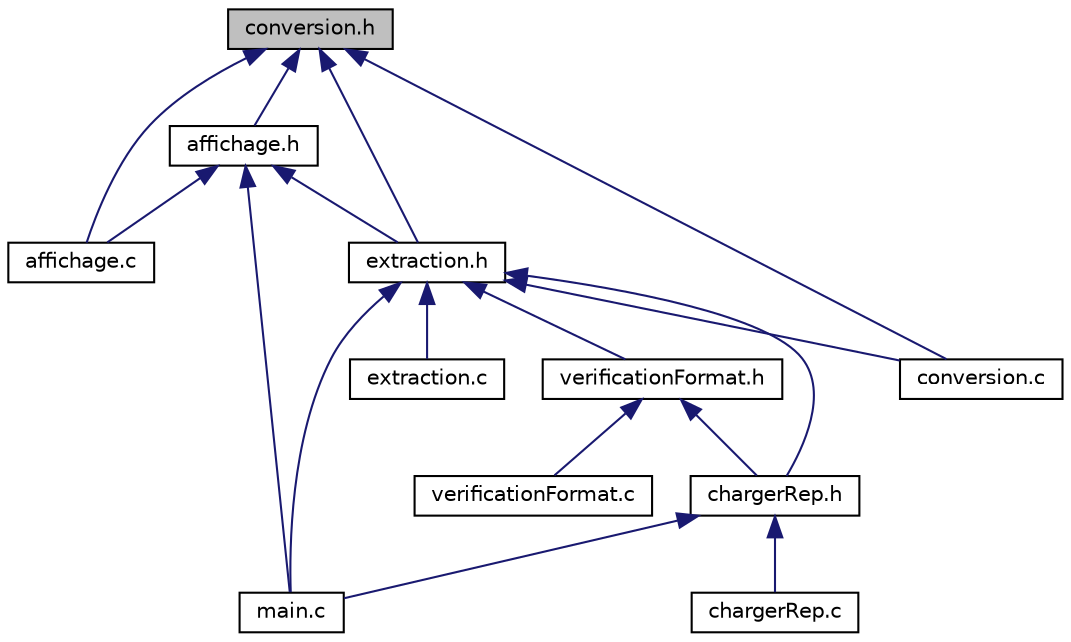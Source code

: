 digraph "conversion.h"
{
 // LATEX_PDF_SIZE
  edge [fontname="Helvetica",fontsize="10",labelfontname="Helvetica",labelfontsize="10"];
  node [fontname="Helvetica",fontsize="10",shape=record];
  Node1 [label="conversion.h",height=0.2,width=0.4,color="black", fillcolor="grey75", style="filled", fontcolor="black",tooltip="Ce fichier contient les déclarations des fonctions pour convertir les données GPS."];
  Node1 -> Node2 [dir="back",color="midnightblue",fontsize="10",style="solid",fontname="Helvetica"];
  Node2 [label="affichage.c",height=0.2,width=0.4,color="black", fillcolor="white", style="filled",URL="$affichage_8c.html",tooltip="Ce fichier contient les corps des fonctions pour l'affichage des données GPS."];
  Node1 -> Node3 [dir="back",color="midnightblue",fontsize="10",style="solid",fontname="Helvetica"];
  Node3 [label="affichage.h",height=0.2,width=0.4,color="black", fillcolor="white", style="filled",URL="$affichage_8h.html",tooltip="Ce fichier contient les déclarations des fonctions pour l'affichage des données GPS."];
  Node3 -> Node2 [dir="back",color="midnightblue",fontsize="10",style="solid",fontname="Helvetica"];
  Node3 -> Node4 [dir="back",color="midnightblue",fontsize="10",style="solid",fontname="Helvetica"];
  Node4 [label="extraction.h",height=0.2,width=0.4,color="black", fillcolor="white", style="filled",URL="$extraction_8h.html",tooltip="Ce fichier contient les déclarations des fonctions pour extraire les données GPS."];
  Node4 -> Node5 [dir="back",color="midnightblue",fontsize="10",style="solid",fontname="Helvetica"];
  Node5 [label="chargerRep.h",height=0.2,width=0.4,color="black", fillcolor="white", style="filled",URL="$chargerRep_8h.html",tooltip="Ce fichier contient les déclarations des fonctions pour charger les données GPS."];
  Node5 -> Node6 [dir="back",color="midnightblue",fontsize="10",style="solid",fontname="Helvetica"];
  Node6 [label="chargerRep.c",height=0.2,width=0.4,color="black", fillcolor="white", style="filled",URL="$chargerRep_8c.html",tooltip="Ce fichier contient les corps des fonctions pour charger et stocker les données GPS."];
  Node5 -> Node7 [dir="back",color="midnightblue",fontsize="10",style="solid",fontname="Helvetica"];
  Node7 [label="main.c",height=0.2,width=0.4,color="black", fillcolor="white", style="filled",URL="$main_8c.html",tooltip="Programme principal pour l'extraction et l'affichage de données GPS."];
  Node4 -> Node8 [dir="back",color="midnightblue",fontsize="10",style="solid",fontname="Helvetica"];
  Node8 [label="conversion.c",height=0.2,width=0.4,color="black", fillcolor="white", style="filled",URL="$conversion_8c.html",tooltip="Ce fichier contient les corps des fonctions pour la conversion de coordonnées et d'heures."];
  Node4 -> Node9 [dir="back",color="midnightblue",fontsize="10",style="solid",fontname="Helvetica"];
  Node9 [label="extraction.c",height=0.2,width=0.4,color="black", fillcolor="white", style="filled",URL="$extraction_8c.html",tooltip="Ce fichier contient les corps des fonctions pour extraire et convertir les informations de trame GPS."];
  Node4 -> Node7 [dir="back",color="midnightblue",fontsize="10",style="solid",fontname="Helvetica"];
  Node4 -> Node10 [dir="back",color="midnightblue",fontsize="10",style="solid",fontname="Helvetica"];
  Node10 [label="verificationFormat.h",height=0.2,width=0.4,color="black", fillcolor="white", style="filled",URL="$verificationFormat_8h.html",tooltip="Ce fichier contient les déclarations des fonctions pour vérifier le format des données GPS."];
  Node10 -> Node5 [dir="back",color="midnightblue",fontsize="10",style="solid",fontname="Helvetica"];
  Node10 -> Node11 [dir="back",color="midnightblue",fontsize="10",style="solid",fontname="Helvetica"];
  Node11 [label="verificationFormat.c",height=0.2,width=0.4,color="black", fillcolor="white", style="filled",URL="$verificationFormat_8c.html",tooltip="Ce fichier contient les corps des fonctions pour vérifier le format des trames GPS."];
  Node3 -> Node7 [dir="back",color="midnightblue",fontsize="10",style="solid",fontname="Helvetica"];
  Node1 -> Node8 [dir="back",color="midnightblue",fontsize="10",style="solid",fontname="Helvetica"];
  Node1 -> Node4 [dir="back",color="midnightblue",fontsize="10",style="solid",fontname="Helvetica"];
}
